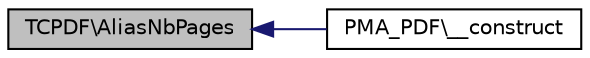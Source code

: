 digraph G
{
  edge [fontname="Helvetica",fontsize="10",labelfontname="Helvetica",labelfontsize="10"];
  node [fontname="Helvetica",fontsize="10",shape=record];
  rankdir="LR";
  Node1 [label="TCPDF\\AliasNbPages",height=0.2,width=0.4,color="black", fillcolor="grey75", style="filled" fontcolor="black"];
  Node1 -> Node2 [dir="back",color="midnightblue",fontsize="10",style="solid",fontname="Helvetica"];
  Node2 [label="PMA_PDF\\__construct",height=0.2,width=0.4,color="black", fillcolor="white", style="filled",URL="$classPMA__PDF.html#a2f168495a4e1b7880d5878a967873b09"];
}
